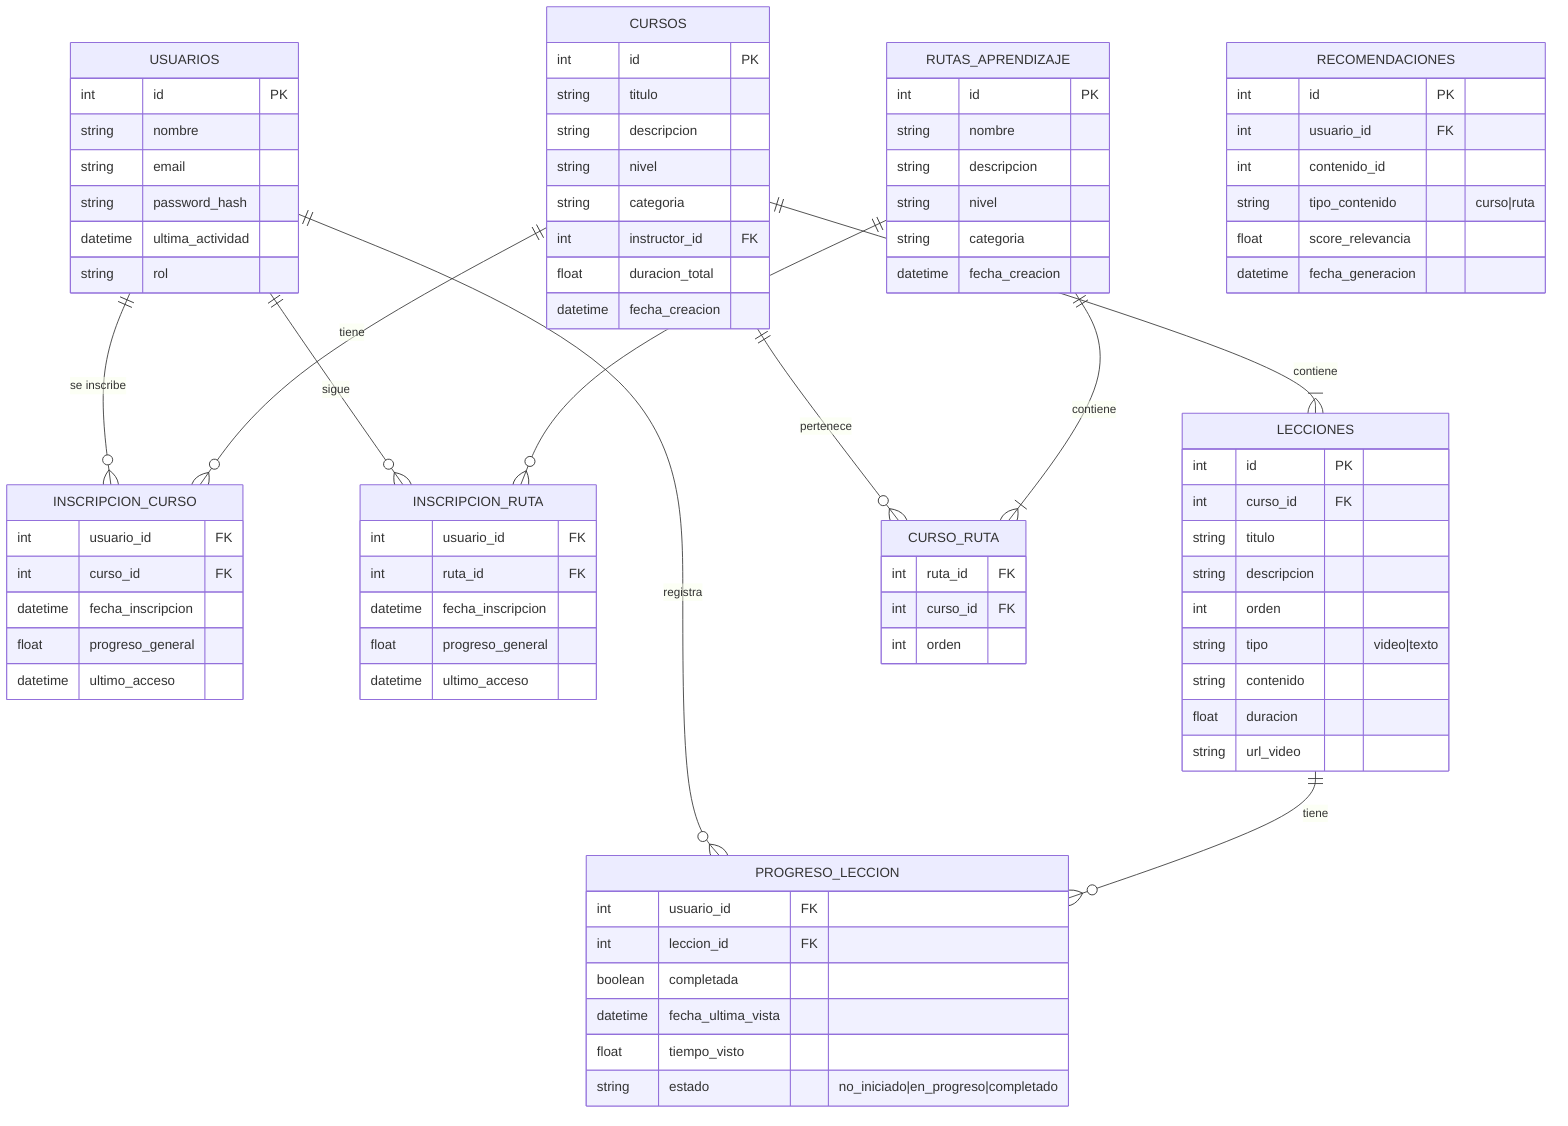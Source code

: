 erDiagram
    USUARIOS ||--o{ INSCRIPCION_CURSO : "se inscribe"
    USUARIOS ||--o{ PROGRESO_LECCION : "registra"
    USUARIOS ||--o{ INSCRIPCION_RUTA : "sigue"
    USUARIOS {
        int id PK
        string nombre
        string email
        string password_hash
        datetime ultima_actividad
        string rol
    }

    CURSOS ||--|{ LECCIONES : "contiene"
    CURSOS ||--o{ INSCRIPCION_CURSO : "tiene"
    CURSOS ||--o{ CURSO_RUTA : "pertenece"
    CURSOS {
        int id PK
        string titulo
        string descripcion
        string nivel
        string categoria
        int instructor_id FK
        float duracion_total
        datetime fecha_creacion
    }

    LECCIONES ||--o{ PROGRESO_LECCION : "tiene"
    LECCIONES {
        int id PK
        int curso_id FK
        string titulo
        string descripcion
        int orden
        string tipo "video|texto"
        string contenido
        float duracion
        string url_video
    }

    RUTAS_APRENDIZAJE ||--|{ CURSO_RUTA : "contiene"
    RUTAS_APRENDIZAJE ||--o{ INSCRIPCION_RUTA : "tiene"
    RUTAS_APRENDIZAJE {
        int id PK
        string nombre
        string descripcion
        string nivel
        string categoria
        datetime fecha_creacion
    }

    CURSO_RUTA {
        int ruta_id FK
        int curso_id FK
        int orden
    }

    INSCRIPCION_CURSO {
        int usuario_id FK
        int curso_id FK
        datetime fecha_inscripcion
        float progreso_general
        datetime ultimo_acceso
    }

    INSCRIPCION_RUTA {
        int usuario_id FK
        int ruta_id FK
        datetime fecha_inscripcion
        float progreso_general
        datetime ultimo_acceso
    }

    PROGRESO_LECCION {
        int usuario_id FK
        int leccion_id FK
        boolean completada
        datetime fecha_ultima_vista
        float tiempo_visto
        string estado "no_iniciado|en_progreso|completado"
    }

    RECOMENDACIONES {
        int id PK
        int usuario_id FK
        int contenido_id
        string tipo_contenido "curso|ruta"
        float score_relevancia
        datetime fecha_generacion
    }